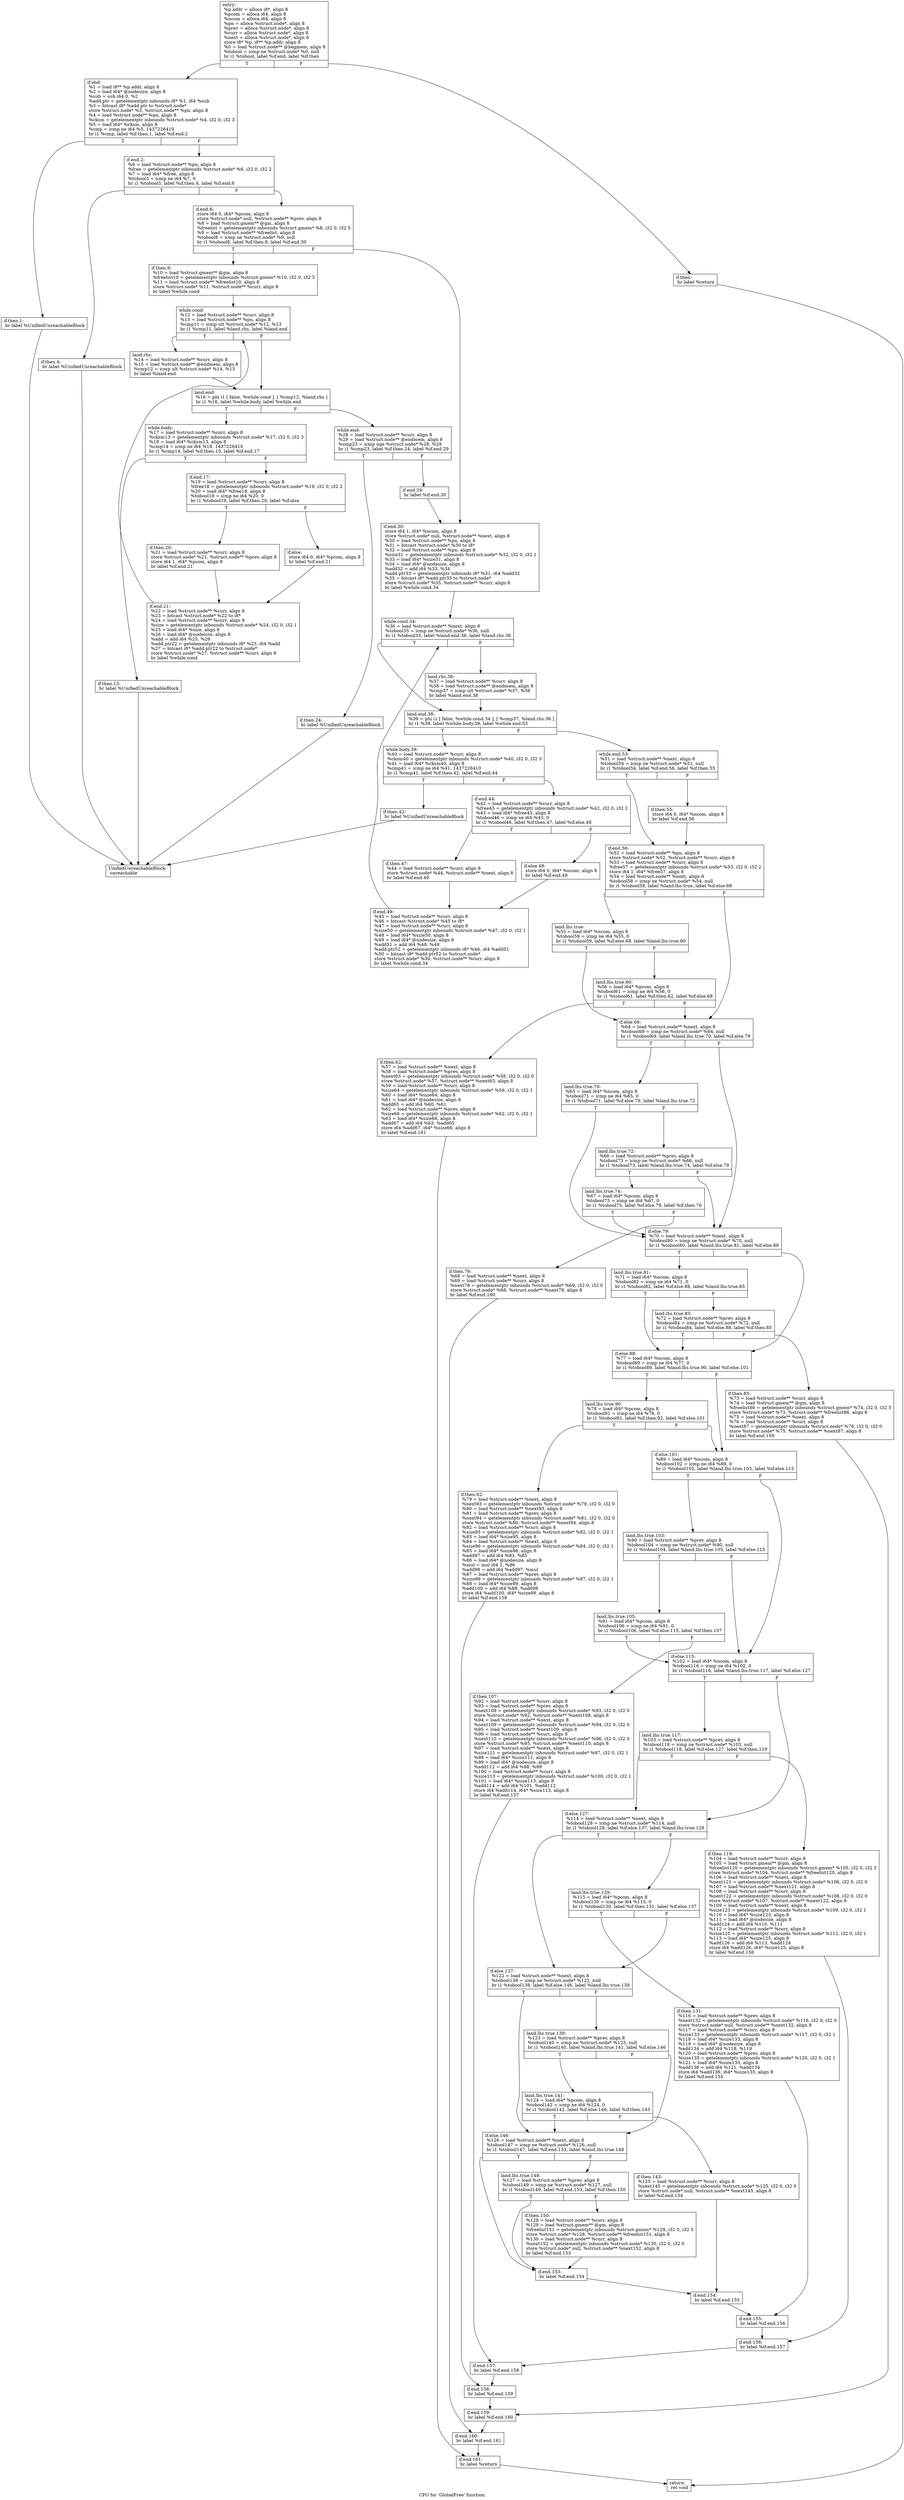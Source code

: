digraph "CFG for 'GlobalFree' function" {
	label="CFG for 'GlobalFree' function";

	Node0x5ffb460 [shape=record,label="{entry:\l  %p.addr = alloca i8*, align 8\l  %pcom = alloca i64, align 8\l  %ncom = alloca i64, align 8\l  %pn = alloca %struct.node*, align 8\l  %prev = alloca %struct.node*, align 8\l  %curr = alloca %struct.node*, align 8\l  %next = alloca %struct.node*, align 8\l  store i8* %p, i8** %p.addr, align 8\l  %0 = load %struct.node** @begmem, align 8\l  %tobool = icmp ne %struct.node* %0, null\l  br i1 %tobool, label %if.end, label %if.then\l|{<s0>T|<s1>F}}"];
	Node0x5ffb460:s0 -> Node0x5ffb500;
	Node0x5ffb460:s1 -> Node0x5ffb4b0;
	Node0x5ffb4b0 [shape=record,label="{if.then:                                          \l  br label %return\l}"];
	Node0x5ffb4b0 -> Node0x6003520;
	Node0x5ffb500 [shape=record,label="{if.end:                                           \l  %1 = load i8** %p.addr, align 8\l  %2 = load i64* @nodesize, align 8\l  %sub = sub i64 0, %2\l  %add.ptr = getelementptr inbounds i8* %1, i64 %sub\l  %3 = bitcast i8* %add.ptr to %struct.node*\l  store %struct.node* %3, %struct.node** %pn, align 8\l  %4 = load %struct.node** %pn, align 8\l  %cksm = getelementptr inbounds %struct.node* %4, i32 0, i32 3\l  %5 = load i64* %cksm, align 8\l  %cmp = icmp ne i64 %5, 1437226410\l  br i1 %cmp, label %if.then.1, label %if.end.2\l|{<s0>T|<s1>F}}"];
	Node0x5ffb500:s0 -> Node0x6001ef0;
	Node0x5ffb500:s1 -> Node0x6001f40;
	Node0x6001ef0 [shape=record,label="{if.then.1:                                        \l  br label %UnifiedUnreachableBlock\l}"];
	Node0x6001ef0 -> Node0x6003570;
	Node0x6001f40 [shape=record,label="{if.end.2:                                         \l  %6 = load %struct.node** %pn, align 8\l  %free = getelementptr inbounds %struct.node* %6, i32 0, i32 2\l  %7 = load i64* %free, align 8\l  %tobool3 = icmp ne i64 %7, 0\l  br i1 %tobool3, label %if.then.4, label %if.end.6\l|{<s0>T|<s1>F}}"];
	Node0x6001f40:s0 -> Node0x6001f90;
	Node0x6001f40:s1 -> Node0x6001fe0;
	Node0x6001f90 [shape=record,label="{if.then.4:                                        \l  br label %UnifiedUnreachableBlock\l}"];
	Node0x6001f90 -> Node0x6003570;
	Node0x6001fe0 [shape=record,label="{if.end.6:                                         \l  store i64 0, i64* %pcom, align 8\l  store %struct.node* null, %struct.node** %prev, align 8\l  %8 = load %struct.gmem** @gm, align 8\l  %freelist = getelementptr inbounds %struct.gmem* %8, i32 0, i32 5\l  %9 = load %struct.node** %freelist, align 8\l  %tobool8 = icmp ne %struct.node* %9, null\l  br i1 %tobool8, label %if.then.9, label %if.end.30\l|{<s0>T|<s1>F}}"];
	Node0x6001fe0:s0 -> Node0x6002030;
	Node0x6001fe0:s1 -> Node0x6002440;
	Node0x6002030 [shape=record,label="{if.then.9:                                        \l  %10 = load %struct.gmem** @gm, align 8\l  %freelist10 = getelementptr inbounds %struct.gmem* %10, i32 0, i32 5\l  %11 = load %struct.node** %freelist10, align 8\l  store %struct.node* %11, %struct.node** %curr, align 8\l  br label %while.cond\l}"];
	Node0x6002030 -> Node0x6002080;
	Node0x6002080 [shape=record,label="{while.cond:                                       \l  %12 = load %struct.node** %curr, align 8\l  %13 = load %struct.node** %pn, align 8\l  %cmp11 = icmp ult %struct.node* %12, %13\l  br i1 %cmp11, label %land.rhs, label %land.end\l|{<s0>T|<s1>F}}"];
	Node0x6002080:s0 -> Node0x60020d0;
	Node0x6002080:s1 -> Node0x6002120;
	Node0x60020d0 [shape=record,label="{land.rhs:                                         \l  %14 = load %struct.node** %curr, align 8\l  %15 = load %struct.node** @endmem, align 8\l  %cmp12 = icmp ult %struct.node* %14, %15\l  br label %land.end\l}"];
	Node0x60020d0 -> Node0x6002120;
	Node0x6002120 [shape=record,label="{land.end:                                         \l  %16 = phi i1 [ false, %while.cond ], [ %cmp12, %land.rhs ]\l  br i1 %16, label %while.body, label %while.end\l|{<s0>T|<s1>F}}"];
	Node0x6002120:s0 -> Node0x6002170;
	Node0x6002120:s1 -> Node0x6002350;
	Node0x6002170 [shape=record,label="{while.body:                                       \l  %17 = load %struct.node** %curr, align 8\l  %cksm13 = getelementptr inbounds %struct.node* %17, i32 0, i32 3\l  %18 = load i64* %cksm13, align 8\l  %cmp14 = icmp ne i64 %18, 1437226410\l  br i1 %cmp14, label %if.then.15, label %if.end.17\l|{<s0>T|<s1>F}}"];
	Node0x6002170:s0 -> Node0x60021c0;
	Node0x6002170:s1 -> Node0x6002210;
	Node0x60021c0 [shape=record,label="{if.then.15:                                       \l  br label %UnifiedUnreachableBlock\l}"];
	Node0x60021c0 -> Node0x6003570;
	Node0x6002210 [shape=record,label="{if.end.17:                                        \l  %19 = load %struct.node** %curr, align 8\l  %free18 = getelementptr inbounds %struct.node* %19, i32 0, i32 2\l  %20 = load i64* %free18, align 8\l  %tobool19 = icmp ne i64 %20, 0\l  br i1 %tobool19, label %if.then.20, label %if.else\l|{<s0>T|<s1>F}}"];
	Node0x6002210:s0 -> Node0x6002260;
	Node0x6002210:s1 -> Node0x60022b0;
	Node0x6002260 [shape=record,label="{if.then.20:                                       \l  %21 = load %struct.node** %curr, align 8\l  store %struct.node* %21, %struct.node** %prev, align 8\l  store i64 1, i64* %pcom, align 8\l  br label %if.end.21\l}"];
	Node0x6002260 -> Node0x6002300;
	Node0x60022b0 [shape=record,label="{if.else:                                          \l  store i64 0, i64* %pcom, align 8\l  br label %if.end.21\l}"];
	Node0x60022b0 -> Node0x6002300;
	Node0x6002300 [shape=record,label="{if.end.21:                                        \l  %22 = load %struct.node** %curr, align 8\l  %23 = bitcast %struct.node* %22 to i8*\l  %24 = load %struct.node** %curr, align 8\l  %size = getelementptr inbounds %struct.node* %24, i32 0, i32 1\l  %25 = load i64* %size, align 8\l  %26 = load i64* @nodesize, align 8\l  %add = add i64 %25, %26\l  %add.ptr22 = getelementptr inbounds i8* %23, i64 %add\l  %27 = bitcast i8* %add.ptr22 to %struct.node*\l  store %struct.node* %27, %struct.node** %curr, align 8\l  br label %while.cond\l}"];
	Node0x6002300 -> Node0x6002080;
	Node0x6002350 [shape=record,label="{while.end:                                        \l  %28 = load %struct.node** %curr, align 8\l  %29 = load %struct.node** @endmem, align 8\l  %cmp23 = icmp uge %struct.node* %28, %29\l  br i1 %cmp23, label %if.then.24, label %if.end.29\l|{<s0>T|<s1>F}}"];
	Node0x6002350:s0 -> Node0x60023a0;
	Node0x6002350:s1 -> Node0x60023f0;
	Node0x60023a0 [shape=record,label="{if.then.24:                                       \l  br label %UnifiedUnreachableBlock\l}"];
	Node0x60023a0 -> Node0x6003570;
	Node0x60023f0 [shape=record,label="{if.end.29:                                        \l  br label %if.end.30\l}"];
	Node0x60023f0 -> Node0x6002440;
	Node0x6002440 [shape=record,label="{if.end.30:                                        \l  store i64 1, i64* %ncom, align 8\l  store %struct.node* null, %struct.node** %next, align 8\l  %30 = load %struct.node** %pn, align 8\l  %31 = bitcast %struct.node* %30 to i8*\l  %32 = load %struct.node** %pn, align 8\l  %size31 = getelementptr inbounds %struct.node* %32, i32 0, i32 1\l  %33 = load i64* %size31, align 8\l  %34 = load i64* @nodesize, align 8\l  %add32 = add i64 %33, %34\l  %add.ptr33 = getelementptr inbounds i8* %31, i64 %add32\l  %35 = bitcast i8* %add.ptr33 to %struct.node*\l  store %struct.node* %35, %struct.node** %curr, align 8\l  br label %while.cond.34\l}"];
	Node0x6002440 -> Node0x6002490;
	Node0x6002490 [shape=record,label="{while.cond.34:                                    \l  %36 = load %struct.node** %next, align 8\l  %tobool35 = icmp ne %struct.node* %36, null\l  br i1 %tobool35, label %land.end.38, label %land.rhs.36\l|{<s0>T|<s1>F}}"];
	Node0x6002490:s0 -> Node0x6002530;
	Node0x6002490:s1 -> Node0x60024e0;
	Node0x60024e0 [shape=record,label="{land.rhs.36:                                      \l  %37 = load %struct.node** %curr, align 8\l  %38 = load %struct.node** @endmem, align 8\l  %cmp37 = icmp ult %struct.node* %37, %38\l  br label %land.end.38\l}"];
	Node0x60024e0 -> Node0x6002530;
	Node0x6002530 [shape=record,label="{land.end.38:                                      \l  %39 = phi i1 [ false, %while.cond.34 ], [ %cmp37, %land.rhs.36 ]\l  br i1 %39, label %while.body.39, label %while.end.53\l|{<s0>T|<s1>F}}"];
	Node0x6002530:s0 -> Node0x6002580;
	Node0x6002530:s1 -> Node0x6002760;
	Node0x6002580 [shape=record,label="{while.body.39:                                    \l  %40 = load %struct.node** %curr, align 8\l  %cksm40 = getelementptr inbounds %struct.node* %40, i32 0, i32 3\l  %41 = load i64* %cksm40, align 8\l  %cmp41 = icmp ne i64 %41, 1437226410\l  br i1 %cmp41, label %if.then.42, label %if.end.44\l|{<s0>T|<s1>F}}"];
	Node0x6002580:s0 -> Node0x60025d0;
	Node0x6002580:s1 -> Node0x6002620;
	Node0x60025d0 [shape=record,label="{if.then.42:                                       \l  br label %UnifiedUnreachableBlock\l}"];
	Node0x60025d0 -> Node0x6003570;
	Node0x6002620 [shape=record,label="{if.end.44:                                        \l  %42 = load %struct.node** %curr, align 8\l  %free45 = getelementptr inbounds %struct.node* %42, i32 0, i32 2\l  %43 = load i64* %free45, align 8\l  %tobool46 = icmp ne i64 %43, 0\l  br i1 %tobool46, label %if.then.47, label %if.else.48\l|{<s0>T|<s1>F}}"];
	Node0x6002620:s0 -> Node0x6002670;
	Node0x6002620:s1 -> Node0x60026c0;
	Node0x6002670 [shape=record,label="{if.then.47:                                       \l  %44 = load %struct.node** %curr, align 8\l  store %struct.node* %44, %struct.node** %next, align 8\l  br label %if.end.49\l}"];
	Node0x6002670 -> Node0x6002710;
	Node0x60026c0 [shape=record,label="{if.else.48:                                       \l  store i64 0, i64* %ncom, align 8\l  br label %if.end.49\l}"];
	Node0x60026c0 -> Node0x6002710;
	Node0x6002710 [shape=record,label="{if.end.49:                                        \l  %45 = load %struct.node** %curr, align 8\l  %46 = bitcast %struct.node* %45 to i8*\l  %47 = load %struct.node** %curr, align 8\l  %size50 = getelementptr inbounds %struct.node* %47, i32 0, i32 1\l  %48 = load i64* %size50, align 8\l  %49 = load i64* @nodesize, align 8\l  %add51 = add i64 %48, %49\l  %add.ptr52 = getelementptr inbounds i8* %46, i64 %add51\l  %50 = bitcast i8* %add.ptr52 to %struct.node*\l  store %struct.node* %50, %struct.node** %curr, align 8\l  br label %while.cond.34\l}"];
	Node0x6002710 -> Node0x6002490;
	Node0x6002760 [shape=record,label="{while.end.53:                                     \l  %51 = load %struct.node** %next, align 8\l  %tobool54 = icmp ne %struct.node* %51, null\l  br i1 %tobool54, label %if.end.56, label %if.then.55\l|{<s0>T|<s1>F}}"];
	Node0x6002760:s0 -> Node0x6002800;
	Node0x6002760:s1 -> Node0x60027b0;
	Node0x60027b0 [shape=record,label="{if.then.55:                                       \l  store i64 0, i64* %ncom, align 8\l  br label %if.end.56\l}"];
	Node0x60027b0 -> Node0x6002800;
	Node0x6002800 [shape=record,label="{if.end.56:                                        \l  %52 = load %struct.node** %pn, align 8\l  store %struct.node* %52, %struct.node** %curr, align 8\l  %53 = load %struct.node** %curr, align 8\l  %free57 = getelementptr inbounds %struct.node* %53, i32 0, i32 2\l  store i64 1, i64* %free57, align 8\l  %54 = load %struct.node** %next, align 8\l  %tobool58 = icmp ne %struct.node* %54, null\l  br i1 %tobool58, label %land.lhs.true, label %if.else.68\l|{<s0>T|<s1>F}}"];
	Node0x6002800:s0 -> Node0x6002850;
	Node0x6002800:s1 -> Node0x6002940;
	Node0x6002850 [shape=record,label="{land.lhs.true:                                    \l  %55 = load i64* %ncom, align 8\l  %tobool59 = icmp ne i64 %55, 0\l  br i1 %tobool59, label %if.else.68, label %land.lhs.true.60\l|{<s0>T|<s1>F}}"];
	Node0x6002850:s0 -> Node0x6002940;
	Node0x6002850:s1 -> Node0x60028a0;
	Node0x60028a0 [shape=record,label="{land.lhs.true.60:                                 \l  %56 = load i64* %pcom, align 8\l  %tobool61 = icmp ne i64 %56, 0\l  br i1 %tobool61, label %if.then.62, label %if.else.68\l|{<s0>T|<s1>F}}"];
	Node0x60028a0:s0 -> Node0x60028f0;
	Node0x60028a0:s1 -> Node0x6002940;
	Node0x60028f0 [shape=record,label="{if.then.62:                                       \l  %57 = load %struct.node** %next, align 8\l  %58 = load %struct.node** %prev, align 8\l  %next63 = getelementptr inbounds %struct.node* %58, i32 0, i32 0\l  store %struct.node* %57, %struct.node** %next63, align 8\l  %59 = load %struct.node** %curr, align 8\l  %size64 = getelementptr inbounds %struct.node* %59, i32 0, i32 1\l  %60 = load i64* %size64, align 8\l  %61 = load i64* @nodesize, align 8\l  %add65 = add i64 %60, %61\l  %62 = load %struct.node** %prev, align 8\l  %size66 = getelementptr inbounds %struct.node* %62, i32 0, i32 1\l  %63 = load i64* %size66, align 8\l  %add67 = add i64 %63, %add65\l  store i64 %add67, i64* %size66, align 8\l  br label %if.end.161\l}"];
	Node0x60028f0 -> Node0x60034d0;
	Node0x6002940 [shape=record,label="{if.else.68:                                       \l  %64 = load %struct.node** %next, align 8\l  %tobool69 = icmp ne %struct.node* %64, null\l  br i1 %tobool69, label %land.lhs.true.70, label %if.else.79\l|{<s0>T|<s1>F}}"];
	Node0x6002940:s0 -> Node0x6002990;
	Node0x6002940:s1 -> Node0x6002ad0;
	Node0x6002990 [shape=record,label="{land.lhs.true.70:                                 \l  %65 = load i64* %ncom, align 8\l  %tobool71 = icmp ne i64 %65, 0\l  br i1 %tobool71, label %if.else.79, label %land.lhs.true.72\l|{<s0>T|<s1>F}}"];
	Node0x6002990:s0 -> Node0x6002ad0;
	Node0x6002990:s1 -> Node0x60029e0;
	Node0x60029e0 [shape=record,label="{land.lhs.true.72:                                 \l  %66 = load %struct.node** %prev, align 8\l  %tobool73 = icmp ne %struct.node* %66, null\l  br i1 %tobool73, label %land.lhs.true.74, label %if.else.79\l|{<s0>T|<s1>F}}"];
	Node0x60029e0:s0 -> Node0x6002a30;
	Node0x60029e0:s1 -> Node0x6002ad0;
	Node0x6002a30 [shape=record,label="{land.lhs.true.74:                                 \l  %67 = load i64* %pcom, align 8\l  %tobool75 = icmp ne i64 %67, 0\l  br i1 %tobool75, label %if.else.79, label %if.then.76\l|{<s0>T|<s1>F}}"];
	Node0x6002a30:s0 -> Node0x6002ad0;
	Node0x6002a30:s1 -> Node0x6002a80;
	Node0x6002a80 [shape=record,label="{if.then.76:                                       \l  %68 = load %struct.node** %next, align 8\l  %69 = load %struct.node** %curr, align 8\l  %next78 = getelementptr inbounds %struct.node* %69, i32 0, i32 0\l  store %struct.node* %68, %struct.node** %next78, align 8\l  br label %if.end.160\l}"];
	Node0x6002a80 -> Node0x6003480;
	Node0x6002ad0 [shape=record,label="{if.else.79:                                       \l  %70 = load %struct.node** %next, align 8\l  %tobool80 = icmp ne %struct.node* %70, null\l  br i1 %tobool80, label %land.lhs.true.81, label %if.else.88\l|{<s0>T|<s1>F}}"];
	Node0x6002ad0:s0 -> Node0x6002b20;
	Node0x6002ad0:s1 -> Node0x6002c10;
	Node0x6002b20 [shape=record,label="{land.lhs.true.81:                                 \l  %71 = load i64* %ncom, align 8\l  %tobool82 = icmp ne i64 %71, 0\l  br i1 %tobool82, label %if.else.88, label %land.lhs.true.83\l|{<s0>T|<s1>F}}"];
	Node0x6002b20:s0 -> Node0x6002c10;
	Node0x6002b20:s1 -> Node0x6002b70;
	Node0x6002b70 [shape=record,label="{land.lhs.true.83:                                 \l  %72 = load %struct.node** %prev, align 8\l  %tobool84 = icmp ne %struct.node* %72, null\l  br i1 %tobool84, label %if.else.88, label %if.then.85\l|{<s0>T|<s1>F}}"];
	Node0x6002b70:s0 -> Node0x6002c10;
	Node0x6002b70:s1 -> Node0x6002bc0;
	Node0x6002bc0 [shape=record,label="{if.then.85:                                       \l  %73 = load %struct.node** %curr, align 8\l  %74 = load %struct.gmem** @gm, align 8\l  %freelist86 = getelementptr inbounds %struct.gmem* %74, i32 0, i32 5\l  store %struct.node* %73, %struct.node** %freelist86, align 8\l  %75 = load %struct.node** %next, align 8\l  %76 = load %struct.node** %curr, align 8\l  %next87 = getelementptr inbounds %struct.node* %76, i32 0, i32 0\l  store %struct.node* %75, %struct.node** %next87, align 8\l  br label %if.end.159\l}"];
	Node0x6002bc0 -> Node0x6003430;
	Node0x6002c10 [shape=record,label="{if.else.88:                                       \l  %77 = load i64* %ncom, align 8\l  %tobool89 = icmp ne i64 %77, 0\l  br i1 %tobool89, label %land.lhs.true.90, label %if.else.101\l|{<s0>T|<s1>F}}"];
	Node0x6002c10:s0 -> Node0x6002c60;
	Node0x6002c10:s1 -> Node0x6002d00;
	Node0x6002c60 [shape=record,label="{land.lhs.true.90:                                 \l  %78 = load i64* %pcom, align 8\l  %tobool91 = icmp ne i64 %78, 0\l  br i1 %tobool91, label %if.then.92, label %if.else.101\l|{<s0>T|<s1>F}}"];
	Node0x6002c60:s0 -> Node0x6002cb0;
	Node0x6002c60:s1 -> Node0x6002d00;
	Node0x6002cb0 [shape=record,label="{if.then.92:                                       \l  %79 = load %struct.node** %next, align 8\l  %next93 = getelementptr inbounds %struct.node* %79, i32 0, i32 0\l  %80 = load %struct.node** %next93, align 8\l  %81 = load %struct.node** %prev, align 8\l  %next94 = getelementptr inbounds %struct.node* %81, i32 0, i32 0\l  store %struct.node* %80, %struct.node** %next94, align 8\l  %82 = load %struct.node** %curr, align 8\l  %size95 = getelementptr inbounds %struct.node* %82, i32 0, i32 1\l  %83 = load i64* %size95, align 8\l  %84 = load %struct.node** %next, align 8\l  %size96 = getelementptr inbounds %struct.node* %84, i32 0, i32 1\l  %85 = load i64* %size96, align 8\l  %add97 = add i64 %83, %85\l  %86 = load i64* @nodesize, align 8\l  %mul = mul i64 2, %86\l  %add98 = add i64 %add97, %mul\l  %87 = load %struct.node** %prev, align 8\l  %size99 = getelementptr inbounds %struct.node* %87, i32 0, i32 1\l  %88 = load i64* %size99, align 8\l  %add100 = add i64 %88, %add98\l  store i64 %add100, i64* %size99, align 8\l  br label %if.end.158\l}"];
	Node0x6002cb0 -> Node0x60033e0;
	Node0x6002d00 [shape=record,label="{if.else.101:                                      \l  %89 = load i64* %ncom, align 8\l  %tobool102 = icmp ne i64 %89, 0\l  br i1 %tobool102, label %land.lhs.true.103, label %if.else.115\l|{<s0>T|<s1>F}}"];
	Node0x6002d00:s0 -> Node0x6002d50;
	Node0x6002d00:s1 -> Node0x6002e40;
	Node0x6002d50 [shape=record,label="{land.lhs.true.103:                                \l  %90 = load %struct.node** %prev, align 8\l  %tobool104 = icmp ne %struct.node* %90, null\l  br i1 %tobool104, label %land.lhs.true.105, label %if.else.115\l|{<s0>T|<s1>F}}"];
	Node0x6002d50:s0 -> Node0x6002da0;
	Node0x6002d50:s1 -> Node0x6002e40;
	Node0x6002da0 [shape=record,label="{land.lhs.true.105:                                \l  %91 = load i64* %pcom, align 8\l  %tobool106 = icmp ne i64 %91, 0\l  br i1 %tobool106, label %if.else.115, label %if.then.107\l|{<s0>T|<s1>F}}"];
	Node0x6002da0:s0 -> Node0x6002e40;
	Node0x6002da0:s1 -> Node0x6002df0;
	Node0x6002df0 [shape=record,label="{if.then.107:                                      \l  %92 = load %struct.node** %curr, align 8\l  %93 = load %struct.node** %prev, align 8\l  %next108 = getelementptr inbounds %struct.node* %93, i32 0, i32 0\l  store %struct.node* %92, %struct.node** %next108, align 8\l  %94 = load %struct.node** %next, align 8\l  %next109 = getelementptr inbounds %struct.node* %94, i32 0, i32 0\l  %95 = load %struct.node** %next109, align 8\l  %96 = load %struct.node** %curr, align 8\l  %next110 = getelementptr inbounds %struct.node* %96, i32 0, i32 0\l  store %struct.node* %95, %struct.node** %next110, align 8\l  %97 = load %struct.node** %next, align 8\l  %size111 = getelementptr inbounds %struct.node* %97, i32 0, i32 1\l  %98 = load i64* %size111, align 8\l  %99 = load i64* @nodesize, align 8\l  %add112 = add i64 %98, %99\l  %100 = load %struct.node** %curr, align 8\l  %size113 = getelementptr inbounds %struct.node* %100, i32 0, i32 1\l  %101 = load i64* %size113, align 8\l  %add114 = add i64 %101, %add112\l  store i64 %add114, i64* %size113, align 8\l  br label %if.end.157\l}"];
	Node0x6002df0 -> Node0x6003390;
	Node0x6002e40 [shape=record,label="{if.else.115:                                      \l  %102 = load i64* %ncom, align 8\l  %tobool116 = icmp ne i64 %102, 0\l  br i1 %tobool116, label %land.lhs.true.117, label %if.else.127\l|{<s0>T|<s1>F}}"];
	Node0x6002e40:s0 -> Node0x6002e90;
	Node0x6002e40:s1 -> Node0x6002f30;
	Node0x6002e90 [shape=record,label="{land.lhs.true.117:                                \l  %103 = load %struct.node** %prev, align 8\l  %tobool118 = icmp ne %struct.node* %103, null\l  br i1 %tobool118, label %if.else.127, label %if.then.119\l|{<s0>T|<s1>F}}"];
	Node0x6002e90:s0 -> Node0x6002f30;
	Node0x6002e90:s1 -> Node0x6002ee0;
	Node0x6002ee0 [shape=record,label="{if.then.119:                                      \l  %104 = load %struct.node** %curr, align 8\l  %105 = load %struct.gmem** @gm, align 8\l  %freelist120 = getelementptr inbounds %struct.gmem* %105, i32 0, i32 5\l  store %struct.node* %104, %struct.node** %freelist120, align 8\l  %106 = load %struct.node** %next, align 8\l  %next121 = getelementptr inbounds %struct.node* %106, i32 0, i32 0\l  %107 = load %struct.node** %next121, align 8\l  %108 = load %struct.node** %curr, align 8\l  %next122 = getelementptr inbounds %struct.node* %108, i32 0, i32 0\l  store %struct.node* %107, %struct.node** %next122, align 8\l  %109 = load %struct.node** %next, align 8\l  %size123 = getelementptr inbounds %struct.node* %109, i32 0, i32 1\l  %110 = load i64* %size123, align 8\l  %111 = load i64* @nodesize, align 8\l  %add124 = add i64 %110, %111\l  %112 = load %struct.node** %curr, align 8\l  %size125 = getelementptr inbounds %struct.node* %112, i32 0, i32 1\l  %113 = load i64* %size125, align 8\l  %add126 = add i64 %113, %add124\l  store i64 %add126, i64* %size125, align 8\l  br label %if.end.156\l}"];
	Node0x6002ee0 -> Node0x6003340;
	Node0x6002f30 [shape=record,label="{if.else.127:                                      \l  %114 = load %struct.node** %next, align 8\l  %tobool128 = icmp ne %struct.node* %114, null\l  br i1 %tobool128, label %if.else.137, label %land.lhs.true.129\l|{<s0>T|<s1>F}}"];
	Node0x6002f30:s0 -> Node0x6003020;
	Node0x6002f30:s1 -> Node0x6002f80;
	Node0x6002f80 [shape=record,label="{land.lhs.true.129:                                \l  %115 = load i64* %pcom, align 8\l  %tobool130 = icmp ne i64 %115, 0\l  br i1 %tobool130, label %if.then.131, label %if.else.137\l|{<s0>T|<s1>F}}"];
	Node0x6002f80:s0 -> Node0x6002fd0;
	Node0x6002f80:s1 -> Node0x6003020;
	Node0x6002fd0 [shape=record,label="{if.then.131:                                      \l  %116 = load %struct.node** %prev, align 8\l  %next132 = getelementptr inbounds %struct.node* %116, i32 0, i32 0\l  store %struct.node* null, %struct.node** %next132, align 8\l  %117 = load %struct.node** %curr, align 8\l  %size133 = getelementptr inbounds %struct.node* %117, i32 0, i32 1\l  %118 = load i64* %size133, align 8\l  %119 = load i64* @nodesize, align 8\l  %add134 = add i64 %118, %119\l  %120 = load %struct.node** %prev, align 8\l  %size135 = getelementptr inbounds %struct.node* %120, i32 0, i32 1\l  %121 = load i64* %size135, align 8\l  %add136 = add i64 %121, %add134\l  store i64 %add136, i64* %size135, align 8\l  br label %if.end.155\l}"];
	Node0x6002fd0 -> Node0x60032f0;
	Node0x6003020 [shape=record,label="{if.else.137:                                      \l  %122 = load %struct.node** %next, align 8\l  %tobool138 = icmp ne %struct.node* %122, null\l  br i1 %tobool138, label %if.else.146, label %land.lhs.true.139\l|{<s0>T|<s1>F}}"];
	Node0x6003020:s0 -> Node0x6003160;
	Node0x6003020:s1 -> Node0x6003070;
	Node0x6003070 [shape=record,label="{land.lhs.true.139:                                \l  %123 = load %struct.node** %prev, align 8\l  %tobool140 = icmp ne %struct.node* %123, null\l  br i1 %tobool140, label %land.lhs.true.141, label %if.else.146\l|{<s0>T|<s1>F}}"];
	Node0x6003070:s0 -> Node0x60030c0;
	Node0x6003070:s1 -> Node0x6003160;
	Node0x60030c0 [shape=record,label="{land.lhs.true.141:                                \l  %124 = load i64* %pcom, align 8\l  %tobool142 = icmp ne i64 %124, 0\l  br i1 %tobool142, label %if.else.146, label %if.then.143\l|{<s0>T|<s1>F}}"];
	Node0x60030c0:s0 -> Node0x6003160;
	Node0x60030c0:s1 -> Node0x6003110;
	Node0x6003110 [shape=record,label="{if.then.143:                                      \l  %125 = load %struct.node** %curr, align 8\l  %next145 = getelementptr inbounds %struct.node* %125, i32 0, i32 0\l  store %struct.node* null, %struct.node** %next145, align 8\l  br label %if.end.154\l}"];
	Node0x6003110 -> Node0x60032a0;
	Node0x6003160 [shape=record,label="{if.else.146:                                      \l  %126 = load %struct.node** %next, align 8\l  %tobool147 = icmp ne %struct.node* %126, null\l  br i1 %tobool147, label %if.end.153, label %land.lhs.true.148\l|{<s0>T|<s1>F}}"];
	Node0x6003160:s0 -> Node0x6003250;
	Node0x6003160:s1 -> Node0x60031b0;
	Node0x60031b0 [shape=record,label="{land.lhs.true.148:                                \l  %127 = load %struct.node** %prev, align 8\l  %tobool149 = icmp ne %struct.node* %127, null\l  br i1 %tobool149, label %if.end.153, label %if.then.150\l|{<s0>T|<s1>F}}"];
	Node0x60031b0:s0 -> Node0x6003250;
	Node0x60031b0:s1 -> Node0x6003200;
	Node0x6003200 [shape=record,label="{if.then.150:                                      \l  %128 = load %struct.node** %curr, align 8\l  %129 = load %struct.gmem** @gm, align 8\l  %freelist151 = getelementptr inbounds %struct.gmem* %129, i32 0, i32 5\l  store %struct.node* %128, %struct.node** %freelist151, align 8\l  %130 = load %struct.node** %curr, align 8\l  %next152 = getelementptr inbounds %struct.node* %130, i32 0, i32 0\l  store %struct.node* null, %struct.node** %next152, align 8\l  br label %if.end.153\l}"];
	Node0x6003200 -> Node0x6003250;
	Node0x6003250 [shape=record,label="{if.end.153:                                       \l  br label %if.end.154\l}"];
	Node0x6003250 -> Node0x60032a0;
	Node0x60032a0 [shape=record,label="{if.end.154:                                       \l  br label %if.end.155\l}"];
	Node0x60032a0 -> Node0x60032f0;
	Node0x60032f0 [shape=record,label="{if.end.155:                                       \l  br label %if.end.156\l}"];
	Node0x60032f0 -> Node0x6003340;
	Node0x6003340 [shape=record,label="{if.end.156:                                       \l  br label %if.end.157\l}"];
	Node0x6003340 -> Node0x6003390;
	Node0x6003390 [shape=record,label="{if.end.157:                                       \l  br label %if.end.158\l}"];
	Node0x6003390 -> Node0x60033e0;
	Node0x60033e0 [shape=record,label="{if.end.158:                                       \l  br label %if.end.159\l}"];
	Node0x60033e0 -> Node0x6003430;
	Node0x6003430 [shape=record,label="{if.end.159:                                       \l  br label %if.end.160\l}"];
	Node0x6003430 -> Node0x6003480;
	Node0x6003480 [shape=record,label="{if.end.160:                                       \l  br label %if.end.161\l}"];
	Node0x6003480 -> Node0x60034d0;
	Node0x60034d0 [shape=record,label="{if.end.161:                                       \l  br label %return\l}"];
	Node0x60034d0 -> Node0x6003520;
	Node0x6003520 [shape=record,label="{return:                                           \l  ret void\l}"];
	Node0x6003570 [shape=record,label="{UnifiedUnreachableBlock:                          \l  unreachable\l}"];
}

